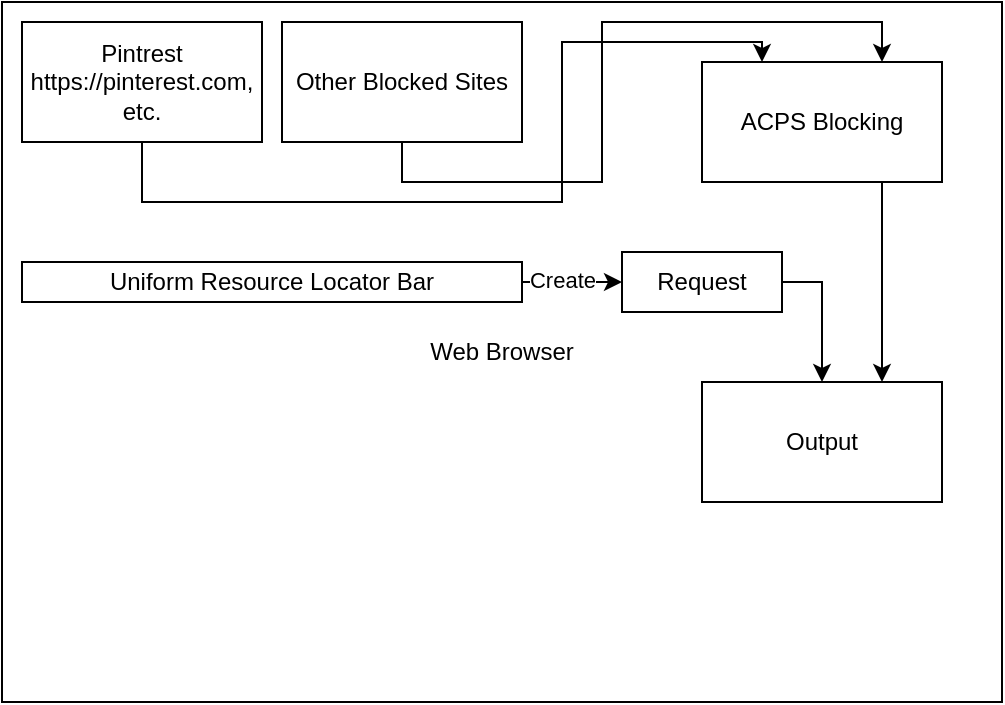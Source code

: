 <mxfile version="24.7.7">
  <diagram name="Page-1" id="1D6trkSH0yx46QKbliff">
    <mxGraphModel dx="954" dy="489" grid="1" gridSize="10" guides="1" tooltips="1" connect="1" arrows="1" fold="1" page="1" pageScale="1" pageWidth="850" pageHeight="1100" math="0" shadow="0">
      <root>
        <mxCell id="0" />
        <mxCell id="1" parent="0" />
        <mxCell id="YYZ7CxH7YhKaDZXz8Viu-4" value="Web Browser" style="rounded=0;whiteSpace=wrap;html=1;" vertex="1" parent="1">
          <mxGeometry x="130" y="100" width="500" height="350" as="geometry" />
        </mxCell>
        <mxCell id="YYZ7CxH7YhKaDZXz8Viu-3" style="edgeStyle=orthogonalEdgeStyle;rounded=0;orthogonalLoop=1;jettySize=auto;html=1;exitX=0.5;exitY=1;exitDx=0;exitDy=0;entryX=0.25;entryY=0;entryDx=0;entryDy=0;" edge="1" parent="1" source="YYZ7CxH7YhKaDZXz8Viu-1" target="YYZ7CxH7YhKaDZXz8Viu-2">
          <mxGeometry relative="1" as="geometry">
            <Array as="points">
              <mxPoint x="200" y="200" />
              <mxPoint x="410" y="200" />
              <mxPoint x="410" y="120" />
              <mxPoint x="510" y="120" />
            </Array>
          </mxGeometry>
        </mxCell>
        <mxCell id="YYZ7CxH7YhKaDZXz8Viu-1" value="Pintrest&lt;div&gt;https://pinterest.com,&lt;/div&gt;&lt;div&gt;etc.&lt;/div&gt;" style="rounded=0;whiteSpace=wrap;html=1;" vertex="1" parent="1">
          <mxGeometry x="140" y="110" width="120" height="60" as="geometry" />
        </mxCell>
        <mxCell id="YYZ7CxH7YhKaDZXz8Viu-14" style="edgeStyle=orthogonalEdgeStyle;rounded=0;orthogonalLoop=1;jettySize=auto;html=1;exitX=0.5;exitY=1;exitDx=0;exitDy=0;entryX=0.75;entryY=0;entryDx=0;entryDy=0;" edge="1" parent="1" source="YYZ7CxH7YhKaDZXz8Viu-2" target="YYZ7CxH7YhKaDZXz8Viu-12">
          <mxGeometry relative="1" as="geometry">
            <Array as="points">
              <mxPoint x="570" y="190" />
            </Array>
          </mxGeometry>
        </mxCell>
        <mxCell id="YYZ7CxH7YhKaDZXz8Viu-2" value="ACPS Blocking" style="rounded=0;whiteSpace=wrap;html=1;" vertex="1" parent="1">
          <mxGeometry x="480" y="130" width="120" height="60" as="geometry" />
        </mxCell>
        <mxCell id="YYZ7CxH7YhKaDZXz8Viu-7" style="edgeStyle=orthogonalEdgeStyle;rounded=0;orthogonalLoop=1;jettySize=auto;html=1;exitX=0.5;exitY=1;exitDx=0;exitDy=0;entryX=0.75;entryY=0;entryDx=0;entryDy=0;" edge="1" parent="1" source="YYZ7CxH7YhKaDZXz8Viu-6" target="YYZ7CxH7YhKaDZXz8Viu-2">
          <mxGeometry relative="1" as="geometry">
            <Array as="points">
              <mxPoint x="330" y="190" />
              <mxPoint x="430" y="190" />
              <mxPoint x="430" y="110" />
              <mxPoint x="570" y="110" />
            </Array>
          </mxGeometry>
        </mxCell>
        <mxCell id="YYZ7CxH7YhKaDZXz8Viu-6" value="Other Blocked Sites" style="rounded=0;whiteSpace=wrap;html=1;" vertex="1" parent="1">
          <mxGeometry x="270" y="110" width="120" height="60" as="geometry" />
        </mxCell>
        <mxCell id="YYZ7CxH7YhKaDZXz8Viu-10" style="edgeStyle=orthogonalEdgeStyle;rounded=0;orthogonalLoop=1;jettySize=auto;html=1;exitX=1;exitY=0.5;exitDx=0;exitDy=0;entryX=0;entryY=0.5;entryDx=0;entryDy=0;" edge="1" parent="1" source="YYZ7CxH7YhKaDZXz8Viu-8" target="YYZ7CxH7YhKaDZXz8Viu-9">
          <mxGeometry relative="1" as="geometry" />
        </mxCell>
        <mxCell id="YYZ7CxH7YhKaDZXz8Viu-11" value="Create" style="edgeLabel;html=1;align=center;verticalAlign=middle;resizable=0;points=[];" vertex="1" connectable="0" parent="YYZ7CxH7YhKaDZXz8Viu-10">
          <mxGeometry x="-0.12" y="-2" relative="1" as="geometry">
            <mxPoint x="-2" y="-3" as="offset" />
          </mxGeometry>
        </mxCell>
        <mxCell id="YYZ7CxH7YhKaDZXz8Viu-8" value="Uniform Resource Locator Bar" style="rounded=0;whiteSpace=wrap;html=1;" vertex="1" parent="1">
          <mxGeometry x="140" y="230" width="250" height="20" as="geometry" />
        </mxCell>
        <mxCell id="YYZ7CxH7YhKaDZXz8Viu-13" style="edgeStyle=orthogonalEdgeStyle;rounded=0;orthogonalLoop=1;jettySize=auto;html=1;exitX=1;exitY=0.5;exitDx=0;exitDy=0;entryX=0.5;entryY=0;entryDx=0;entryDy=0;" edge="1" parent="1" source="YYZ7CxH7YhKaDZXz8Viu-9" target="YYZ7CxH7YhKaDZXz8Viu-12">
          <mxGeometry relative="1" as="geometry" />
        </mxCell>
        <mxCell id="YYZ7CxH7YhKaDZXz8Viu-9" value="Request" style="rounded=0;whiteSpace=wrap;html=1;" vertex="1" parent="1">
          <mxGeometry x="440" y="225" width="80" height="30" as="geometry" />
        </mxCell>
        <mxCell id="YYZ7CxH7YhKaDZXz8Viu-12" value="Output" style="rounded=0;whiteSpace=wrap;html=1;" vertex="1" parent="1">
          <mxGeometry x="480" y="290" width="120" height="60" as="geometry" />
        </mxCell>
      </root>
    </mxGraphModel>
  </diagram>
</mxfile>
